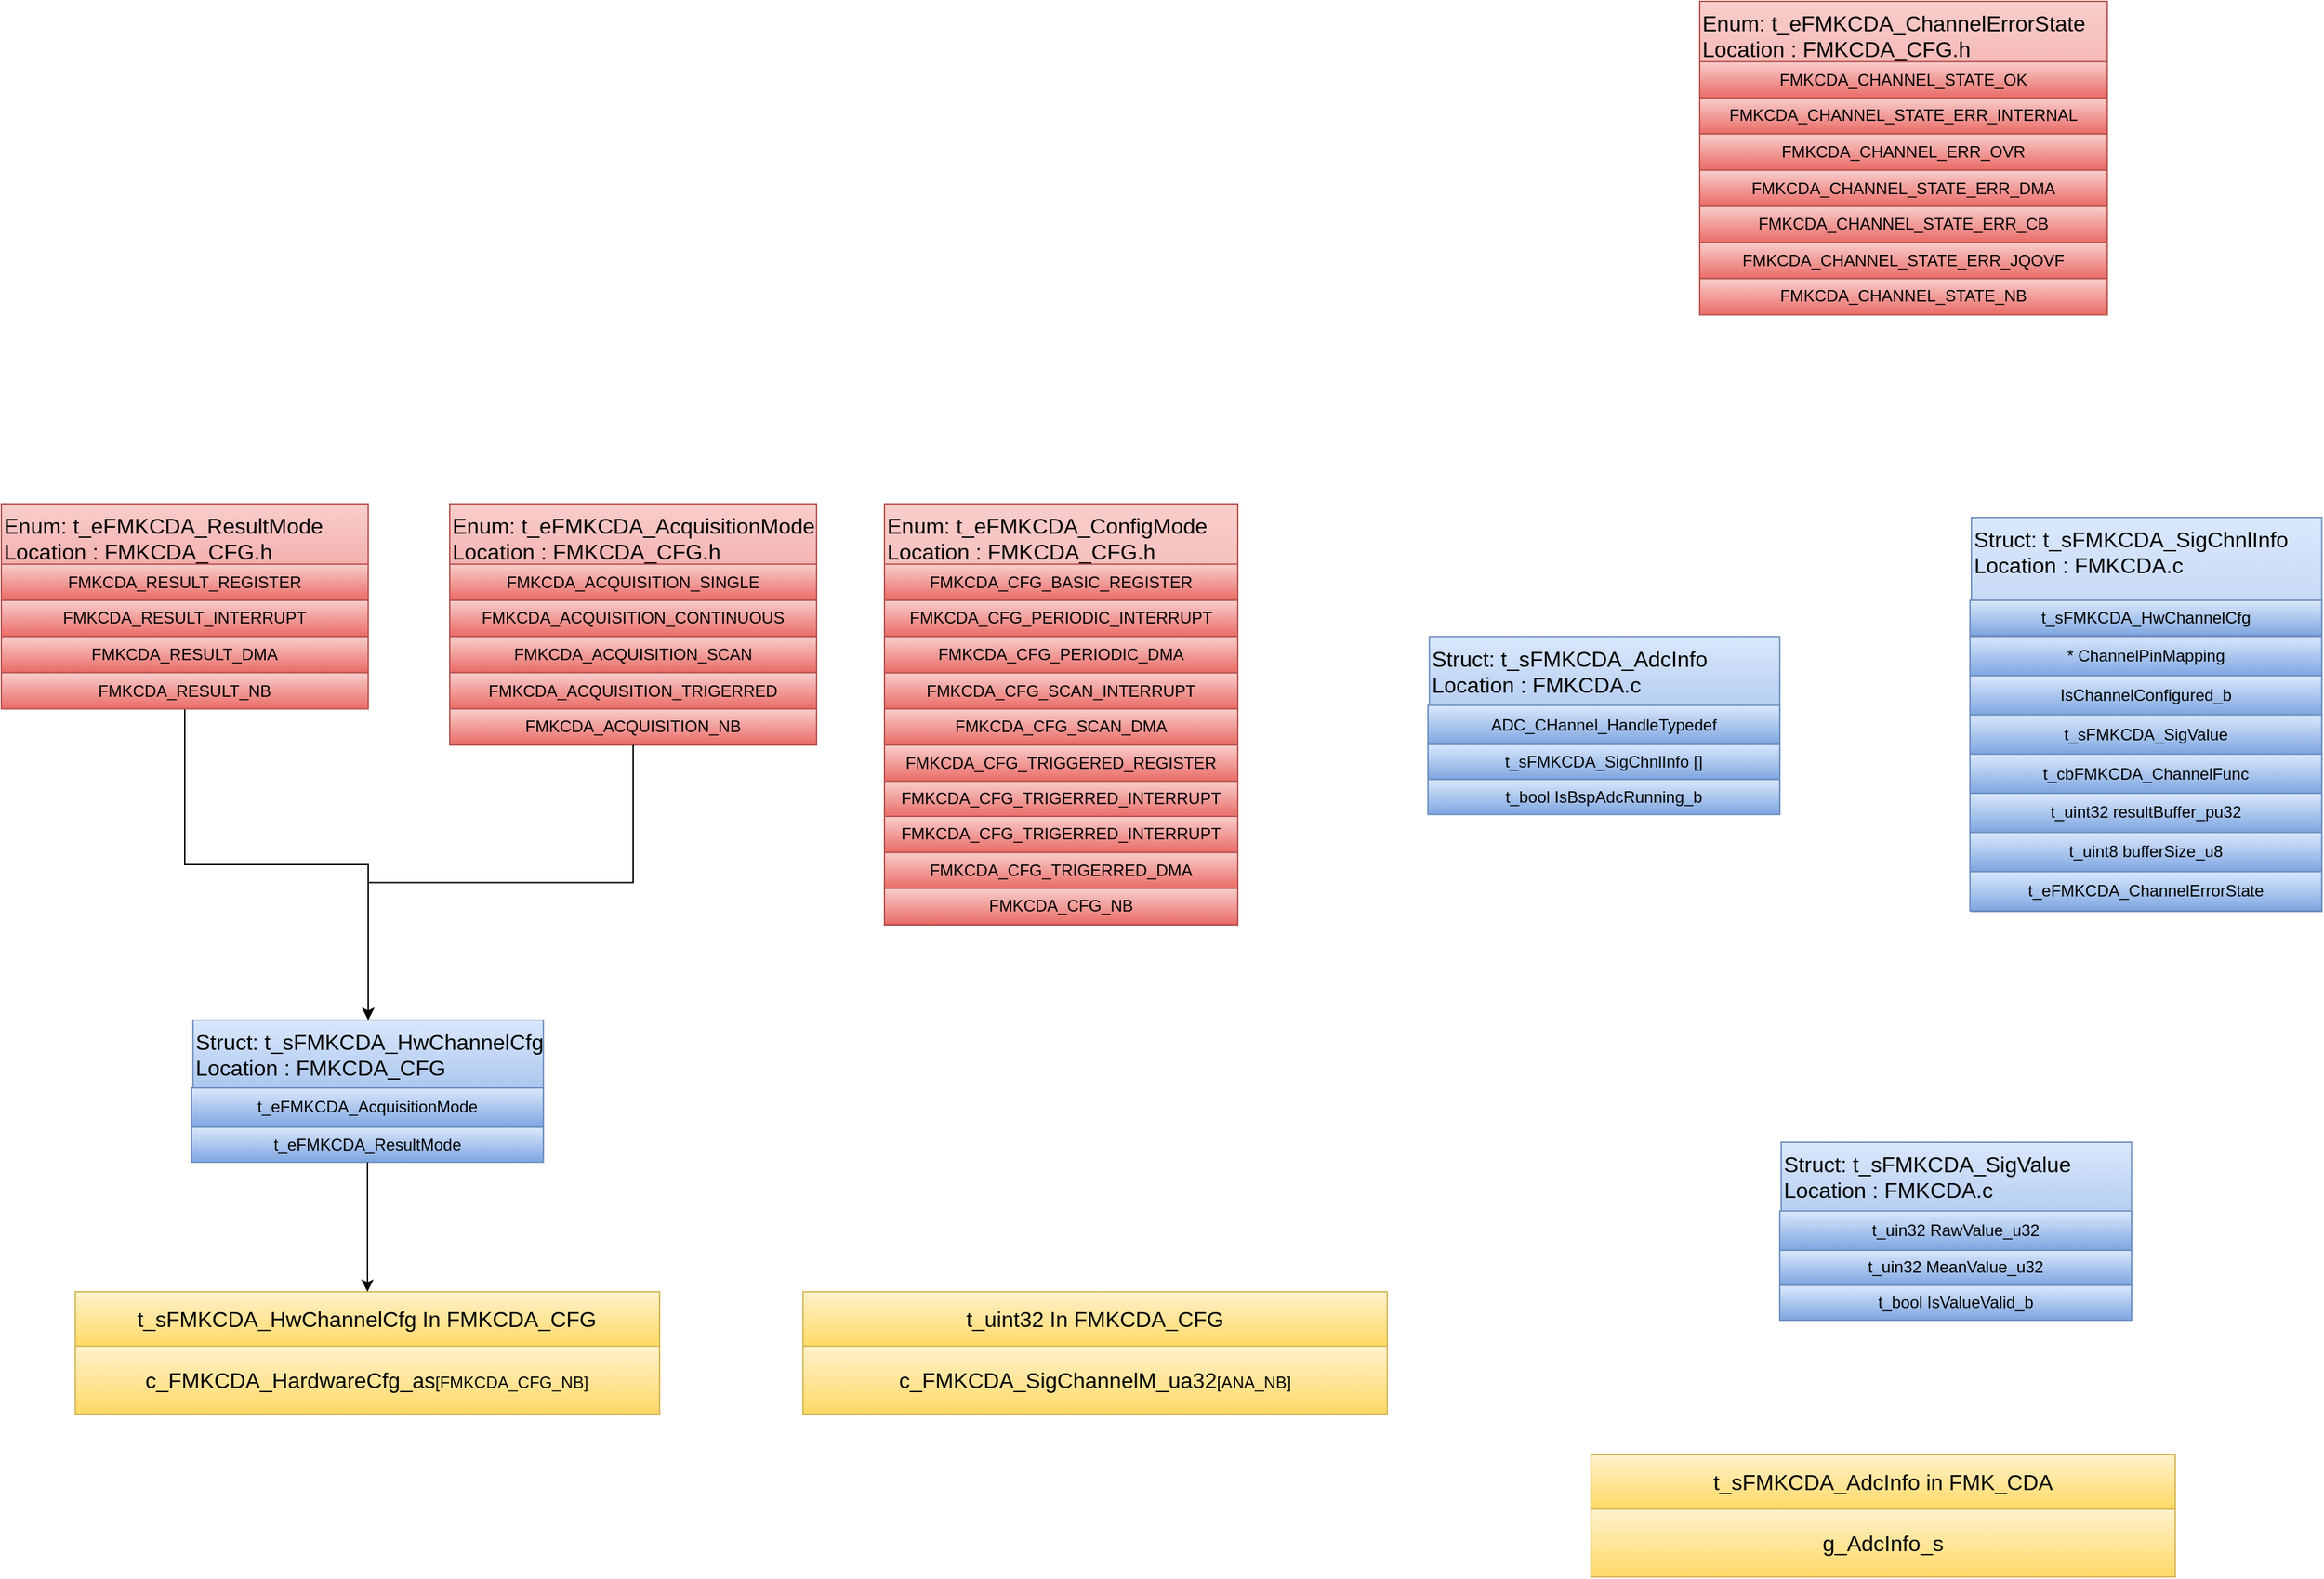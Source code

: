 <mxfile version="24.6.1" type="device" pages="4">
  <diagram name="Types" id="mCxjQRU6cnXl6jHK33Ih">
    <mxGraphModel dx="1420" dy="1991" grid="1" gridSize="10" guides="1" tooltips="1" connect="1" arrows="1" fold="1" page="1" pageScale="1" pageWidth="827" pageHeight="1169" math="0" shadow="0">
      <root>
        <mxCell id="0" />
        <mxCell id="1" parent="0" />
        <mxCell id="GqYi4pi1arAsL5BwQ04q-28" value="" style="group" parent="1" vertex="1" connectable="0">
          <mxGeometry x="380" y="-310" width="270" height="177.515" as="geometry" />
        </mxCell>
        <mxCell id="GqYi4pi1arAsL5BwQ04q-18" value="&lt;span style=&quot;color: rgb(0, 0, 0); text-wrap: nowrap;&quot;&gt;Enum: t_eFMKCDA_AcquisitionMode&lt;/span&gt;&lt;div&gt;&lt;span style=&quot;color: rgb(0, 0, 0); text-wrap: nowrap;&quot;&gt;Location : FMKCDA_CFG.h&lt;/span&gt;&lt;/div&gt;" style="rounded=0;whiteSpace=wrap;html=1;verticalAlign=top;fillColor=#f8cecc;gradientColor=#ea6b66;strokeColor=#b85450;fontSize=16;align=left;container=1;" parent="GqYi4pi1arAsL5BwQ04q-28" vertex="1">
          <mxGeometry width="270" height="170" as="geometry">
            <mxRectangle width="280" height="50" as="alternateBounds" />
          </mxGeometry>
        </mxCell>
        <mxCell id="GqYi4pi1arAsL5BwQ04q-19" value="FMKCDA_ACQUISITION_SINGLE" style="rounded=0;whiteSpace=wrap;html=1;fillColor=#f8cecc;gradientColor=#ea6b66;strokeColor=#b85450;fontColor=#000000;container=0;" parent="GqYi4pi1arAsL5BwQ04q-28" vertex="1">
          <mxGeometry y="44.379" width="270" height="26.627" as="geometry" />
        </mxCell>
        <mxCell id="GqYi4pi1arAsL5BwQ04q-20" value="FMKCDA_ACQUISITION_CONTINUOUS" style="rounded=0;whiteSpace=wrap;html=1;fillColor=#f8cecc;gradientColor=#ea6b66;strokeColor=#b85450;fontColor=#000000;container=0;" parent="GqYi4pi1arAsL5BwQ04q-28" vertex="1">
          <mxGeometry y="71.006" width="270" height="26.627" as="geometry" />
        </mxCell>
        <mxCell id="GqYi4pi1arAsL5BwQ04q-21" value="FMKCDA_ACQUISITION_SCAN" style="rounded=0;whiteSpace=wrap;html=1;fillColor=#f8cecc;gradientColor=#ea6b66;strokeColor=#b85450;fontColor=#000000;container=0;" parent="GqYi4pi1arAsL5BwQ04q-28" vertex="1">
          <mxGeometry y="97.633" width="270" height="26.627" as="geometry" />
        </mxCell>
        <mxCell id="GqYi4pi1arAsL5BwQ04q-22" value="FMKCDA_ACQUISITION_TRIGERRED" style="rounded=0;whiteSpace=wrap;html=1;fillColor=#f8cecc;gradientColor=#ea6b66;strokeColor=#b85450;fontColor=#000000;container=0;" parent="GqYi4pi1arAsL5BwQ04q-28" vertex="1">
          <mxGeometry y="124.261" width="270" height="26.627" as="geometry" />
        </mxCell>
        <mxCell id="GqYi4pi1arAsL5BwQ04q-23" value="FMKCDA_ACQUISITION_NB" style="rounded=0;whiteSpace=wrap;html=1;fillColor=#f8cecc;gradientColor=#ea6b66;strokeColor=#b85450;fontColor=#000000;container=0;" parent="GqYi4pi1arAsL5BwQ04q-28" vertex="1">
          <mxGeometry y="150.888" width="270" height="26.627" as="geometry" />
        </mxCell>
        <mxCell id="GqYi4pi1arAsL5BwQ04q-31" value="&lt;span style=&quot;color: rgb(0, 0, 0); text-wrap: nowrap;&quot;&gt;Enum: t_eFMKCDA_ResultMode&lt;/span&gt;&lt;div&gt;&lt;span style=&quot;color: rgb(0, 0, 0); text-wrap: nowrap;&quot;&gt;Location : FMKCDA_CFG.h&lt;/span&gt;&lt;/div&gt;" style="rounded=0;whiteSpace=wrap;html=1;verticalAlign=top;fillColor=#f8cecc;gradientColor=#ea6b66;strokeColor=#b85450;fontSize=16;align=left;container=1;" parent="1" vertex="1">
          <mxGeometry x="50" y="-310" width="270" height="150" as="geometry">
            <mxRectangle width="280" height="50" as="alternateBounds" />
          </mxGeometry>
        </mxCell>
        <mxCell id="GqYi4pi1arAsL5BwQ04q-32" value="FMKCDA_RESULT_REGISTER" style="rounded=0;whiteSpace=wrap;html=1;fillColor=#f8cecc;gradientColor=#ea6b66;strokeColor=#b85450;fontColor=#000000;container=0;" parent="1" vertex="1">
          <mxGeometry x="50" y="-265.621" width="270" height="26.627" as="geometry" />
        </mxCell>
        <mxCell id="GqYi4pi1arAsL5BwQ04q-33" value="FMKCDA_RESULT_INTERRUPT" style="rounded=0;whiteSpace=wrap;html=1;fillColor=#f8cecc;gradientColor=#ea6b66;strokeColor=#b85450;fontColor=#000000;container=0;" parent="1" vertex="1">
          <mxGeometry x="50" y="-238.994" width="270" height="26.627" as="geometry" />
        </mxCell>
        <mxCell id="GqYi4pi1arAsL5BwQ04q-34" value="FMKCDA_RESULT_DMA" style="rounded=0;whiteSpace=wrap;html=1;fillColor=#f8cecc;gradientColor=#ea6b66;strokeColor=#b85450;fontColor=#000000;container=0;" parent="1" vertex="1">
          <mxGeometry x="50" y="-212.367" width="270" height="26.627" as="geometry" />
        </mxCell>
        <mxCell id="GqYi4pi1arAsL5BwQ04q-48" style="edgeStyle=orthogonalEdgeStyle;rounded=0;orthogonalLoop=1;jettySize=auto;html=1;exitX=0.5;exitY=1;exitDx=0;exitDy=0;" parent="1" source="GqYi4pi1arAsL5BwQ04q-35" target="GqYi4pi1arAsL5BwQ04q-39" edge="1">
          <mxGeometry relative="1" as="geometry" />
        </mxCell>
        <mxCell id="GqYi4pi1arAsL5BwQ04q-35" value="FMKCDA_RESULT_NB" style="rounded=0;whiteSpace=wrap;html=1;fillColor=#f8cecc;gradientColor=#ea6b66;strokeColor=#b85450;fontColor=#000000;container=0;" parent="1" vertex="1">
          <mxGeometry x="50" y="-185.739" width="270" height="26.627" as="geometry" />
        </mxCell>
        <mxCell id="GqYi4pi1arAsL5BwQ04q-47" value="" style="group" parent="1" vertex="1" connectable="0">
          <mxGeometry x="190" y="70" width="258.921" height="104.61" as="geometry" />
        </mxCell>
        <mxCell id="GqYi4pi1arAsL5BwQ04q-39" value="&lt;span style=&quot;color: rgb(0, 0, 0); text-wrap: nowrap;&quot;&gt;Struct: t_sFMKCDA_HwChannelCfg&lt;/span&gt;&lt;div&gt;&lt;span style=&quot;color: rgb(0, 0, 0); text-wrap: nowrap;&quot;&gt;Location : FMKCDA_CFG&lt;/span&gt;&lt;/div&gt;" style="rounded=0;whiteSpace=wrap;html=1;verticalAlign=top;fillColor=#dae8fc;gradientColor=#7ea6e0;strokeColor=#6c8ebf;fontSize=16;align=left;fontStyle=0" parent="GqYi4pi1arAsL5BwQ04q-47" vertex="1">
          <mxGeometry x="1.08" width="257.84" height="100" as="geometry" />
        </mxCell>
        <mxCell id="GqYi4pi1arAsL5BwQ04q-40" value="&lt;span style=&quot;color: rgb(0, 0, 0); text-align: left; text-wrap: nowrap;&quot;&gt;t_eFMKCDA_AcquisitionMode&lt;/span&gt;" style="rounded=0;whiteSpace=wrap;html=1;fillColor=#dae8fc;gradientColor=#7ea6e0;strokeColor=#6c8ebf;fontStyle=0" parent="GqYi4pi1arAsL5BwQ04q-47" vertex="1">
          <mxGeometry y="49.997" width="258.921" height="28.846" as="geometry" />
        </mxCell>
        <mxCell id="GqYi4pi1arAsL5BwQ04q-41" value="&lt;span style=&quot;color: rgb(0, 0, 0); text-align: left; text-wrap: nowrap;&quot;&gt;t_eFMKCDA_ResultMode&lt;/span&gt;" style="rounded=0;whiteSpace=wrap;html=1;fillColor=#dae8fc;gradientColor=#7ea6e0;strokeColor=#6c8ebf;fontStyle=0" parent="GqYi4pi1arAsL5BwQ04q-47" vertex="1">
          <mxGeometry y="78.84" width="258.921" height="25.77" as="geometry" />
        </mxCell>
        <mxCell id="GqYi4pi1arAsL5BwQ04q-49" style="edgeStyle=orthogonalEdgeStyle;rounded=0;orthogonalLoop=1;jettySize=auto;html=1;exitX=0.5;exitY=1;exitDx=0;exitDy=0;entryX=0.5;entryY=0;entryDx=0;entryDy=0;" parent="1" source="GqYi4pi1arAsL5BwQ04q-23" target="GqYi4pi1arAsL5BwQ04q-39" edge="1">
          <mxGeometry relative="1" as="geometry" />
        </mxCell>
        <mxCell id="GqYi4pi1arAsL5BwQ04q-50" value="" style="group" parent="1" vertex="1" connectable="0">
          <mxGeometry x="104.46" y="270" width="430" height="90" as="geometry" />
        </mxCell>
        <mxCell id="GqYi4pi1arAsL5BwQ04q-51" value="" style="rounded=0;whiteSpace=wrap;html=1;fillColor=#fff2cc;gradientColor=#ffd966;strokeColor=#d6b656;fontColor=#000000;" parent="GqYi4pi1arAsL5BwQ04q-50" vertex="1">
          <mxGeometry width="430.0" height="90" as="geometry" />
        </mxCell>
        <mxCell id="GqYi4pi1arAsL5BwQ04q-52" value="&lt;span style=&quot;font-size: 16px; text-align: left; text-wrap: nowrap;&quot;&gt;t_sFMKCDA_HwChannelCfg In FMKCDA_CFG&lt;/span&gt;" style="rounded=0;whiteSpace=wrap;html=1;fillColor=#fff2cc;gradientColor=#ffd966;strokeColor=#d6b656;fontColor=#000000;" parent="GqYi4pi1arAsL5BwQ04q-50" vertex="1">
          <mxGeometry width="430.0" height="40" as="geometry" />
        </mxCell>
        <mxCell id="GqYi4pi1arAsL5BwQ04q-53" value="&lt;span style=&quot;font-size: 16px; text-align: left; text-wrap: nowrap;&quot;&gt;c_FMKCDA_HardwareCfg_as&lt;/span&gt;[FMKCDA_CFG_NB]" style="rounded=0;whiteSpace=wrap;html=1;fillColor=#fff2cc;gradientColor=#ffd966;strokeColor=#d6b656;fontColor=#000000;" parent="GqYi4pi1arAsL5BwQ04q-50" vertex="1">
          <mxGeometry y="40" width="430.0" height="50" as="geometry" />
        </mxCell>
        <mxCell id="GqYi4pi1arAsL5BwQ04q-54" style="edgeStyle=orthogonalEdgeStyle;rounded=0;orthogonalLoop=1;jettySize=auto;html=1;exitX=0.5;exitY=1;exitDx=0;exitDy=0;" parent="1" source="GqYi4pi1arAsL5BwQ04q-41" target="GqYi4pi1arAsL5BwQ04q-52" edge="1">
          <mxGeometry relative="1" as="geometry" />
        </mxCell>
        <mxCell id="GqYi4pi1arAsL5BwQ04q-59" value="" style="group" parent="1" vertex="1" connectable="0">
          <mxGeometry x="700" y="-310" width="260.0" height="310" as="geometry" />
        </mxCell>
        <mxCell id="GqYi4pi1arAsL5BwQ04q-2" value="&lt;span style=&quot;color: rgb(0, 0, 0); text-wrap: nowrap;&quot;&gt;Enum: t_eFMKCDA_ConfigMode&lt;/span&gt;&lt;div&gt;&lt;span style=&quot;color: rgb(0, 0, 0); text-wrap: nowrap;&quot;&gt;Location : FMKCDA_CFG.h&lt;/span&gt;&lt;/div&gt;" style="rounded=0;whiteSpace=wrap;html=1;verticalAlign=top;fillColor=#f8cecc;gradientColor=#ea6b66;strokeColor=#b85450;fontSize=16;align=left;container=0;" parent="GqYi4pi1arAsL5BwQ04q-59" vertex="1">
          <mxGeometry width="260.0" height="310" as="geometry">
            <mxRectangle width="280" height="50" as="alternateBounds" />
          </mxGeometry>
        </mxCell>
        <mxCell id="GqYi4pi1arAsL5BwQ04q-3" value="FMKCDA_CFG_BASIC_REGISTER" style="rounded=0;whiteSpace=wrap;html=1;fillColor=#f8cecc;gradientColor=#ea6b66;strokeColor=#b85450;fontColor=#000000;container=0;" parent="GqYi4pi1arAsL5BwQ04q-59" vertex="1">
          <mxGeometry y="44.379" width="260.0" height="26.627" as="geometry" />
        </mxCell>
        <mxCell id="GqYi4pi1arAsL5BwQ04q-4" value="FMKCDA_CFG_PERIODIC_INTERRUPT" style="rounded=0;whiteSpace=wrap;html=1;fillColor=#f8cecc;gradientColor=#ea6b66;strokeColor=#b85450;fontColor=#000000;container=0;" parent="GqYi4pi1arAsL5BwQ04q-59" vertex="1">
          <mxGeometry y="71.006" width="260.0" height="26.627" as="geometry" />
        </mxCell>
        <mxCell id="GqYi4pi1arAsL5BwQ04q-6" value="FMKCDA_CFG_SCAN_INTERRUPT" style="rounded=0;whiteSpace=wrap;html=1;fillColor=#f8cecc;gradientColor=#ea6b66;strokeColor=#b85450;fontColor=#000000;container=0;" parent="GqYi4pi1arAsL5BwQ04q-59" vertex="1">
          <mxGeometry y="124.261" width="260.0" height="26.627" as="geometry" />
        </mxCell>
        <mxCell id="GqYi4pi1arAsL5BwQ04q-7" value="FMKCDA_CFG_SCAN_DMA" style="rounded=0;whiteSpace=wrap;html=1;fillColor=#f8cecc;gradientColor=#ea6b66;strokeColor=#b85450;fontColor=#000000;container=0;" parent="GqYi4pi1arAsL5BwQ04q-59" vertex="1">
          <mxGeometry y="150.888" width="260.0" height="26.627" as="geometry" />
        </mxCell>
        <mxCell id="GqYi4pi1arAsL5BwQ04q-8" value="FMKCDA_CFG_TRIGGERED_REGISTER" style="rounded=0;whiteSpace=wrap;html=1;fillColor=#f8cecc;gradientColor=#ea6b66;strokeColor=#b85450;fontColor=#000000;container=0;" parent="GqYi4pi1arAsL5BwQ04q-59" vertex="1">
          <mxGeometry y="177.515" width="260.0" height="26.627" as="geometry" />
        </mxCell>
        <mxCell id="GqYi4pi1arAsL5BwQ04q-9" value="FMKCDA_CFG_TRIGERRED_INTERRUPT" style="rounded=0;whiteSpace=wrap;html=1;fillColor=#f8cecc;gradientColor=#ea6b66;strokeColor=#b85450;fontColor=#000000;container=0;" parent="GqYi4pi1arAsL5BwQ04q-59" vertex="1">
          <mxGeometry y="204.143" width="260.0" height="26.627" as="geometry" />
        </mxCell>
        <mxCell id="GqYi4pi1arAsL5BwQ04q-10" value="FMKCDA_CFG_TRIGERRED_INTERRUPT" style="rounded=0;whiteSpace=wrap;html=1;fillColor=#f8cecc;gradientColor=#ea6b66;strokeColor=#b85450;fontColor=#000000;container=0;" parent="GqYi4pi1arAsL5BwQ04q-59" vertex="1">
          <mxGeometry y="230.003" width="260.0" height="26.627" as="geometry" />
        </mxCell>
        <mxCell id="GqYi4pi1arAsL5BwQ04q-11" value="FMKCDA_CFG_TRIGERRED_DMA" style="rounded=0;whiteSpace=wrap;html=1;fillColor=#f8cecc;gradientColor=#ea6b66;strokeColor=#b85450;fontColor=#000000;container=0;" parent="GqYi4pi1arAsL5BwQ04q-59" vertex="1">
          <mxGeometry y="256.633" width="260.0" height="26.627" as="geometry" />
        </mxCell>
        <mxCell id="GqYi4pi1arAsL5BwQ04q-29" value="FMKCDA_CFG_NB" style="rounded=0;whiteSpace=wrap;html=1;fillColor=#f8cecc;gradientColor=#ea6b66;strokeColor=#b85450;fontColor=#000000;container=0;" parent="GqYi4pi1arAsL5BwQ04q-59" vertex="1">
          <mxGeometry y="283.003" width="260.0" height="26.627" as="geometry" />
        </mxCell>
        <mxCell id="GqYi4pi1arAsL5BwQ04q-5" value="FMKCDA_CFG_PERIODIC_DMA" style="rounded=0;whiteSpace=wrap;html=1;fillColor=#f8cecc;gradientColor=#ea6b66;strokeColor=#b85450;fontColor=#000000;container=0;" parent="GqYi4pi1arAsL5BwQ04q-59" vertex="1">
          <mxGeometry y="97.633" width="260.0" height="26.627" as="geometry" />
        </mxCell>
        <mxCell id="GqYi4pi1arAsL5BwQ04q-76" value="" style="group" parent="1" vertex="1" connectable="0">
          <mxGeometry x="640" y="270" width="430" height="90" as="geometry" />
        </mxCell>
        <mxCell id="GqYi4pi1arAsL5BwQ04q-77" value="" style="rounded=0;whiteSpace=wrap;html=1;fillColor=#fff2cc;gradientColor=#ffd966;strokeColor=#d6b656;fontColor=#000000;" parent="GqYi4pi1arAsL5BwQ04q-76" vertex="1">
          <mxGeometry width="430.0" height="90" as="geometry" />
        </mxCell>
        <mxCell id="GqYi4pi1arAsL5BwQ04q-78" value="&lt;span style=&quot;font-size: 16px; text-align: left; text-wrap: nowrap;&quot;&gt;t_uint32 In FMKCDA_CFG&lt;/span&gt;" style="rounded=0;whiteSpace=wrap;html=1;fillColor=#fff2cc;gradientColor=#ffd966;strokeColor=#d6b656;fontColor=#000000;" parent="GqYi4pi1arAsL5BwQ04q-76" vertex="1">
          <mxGeometry width="430.0" height="40" as="geometry" />
        </mxCell>
        <mxCell id="GqYi4pi1arAsL5BwQ04q-79" value="&lt;span style=&quot;font-size: 16px; text-align: left; text-wrap: nowrap;&quot;&gt;c_FMKCDA_SigChannelM_ua32&lt;/span&gt;[ANA_NB]" style="rounded=0;whiteSpace=wrap;html=1;fillColor=#fff2cc;gradientColor=#ffd966;strokeColor=#d6b656;fontColor=#000000;" parent="GqYi4pi1arAsL5BwQ04q-76" vertex="1">
          <mxGeometry y="40" width="430.0" height="50" as="geometry" />
        </mxCell>
        <mxCell id="GqYi4pi1arAsL5BwQ04q-106" value="" style="group" parent="1" vertex="1" connectable="0">
          <mxGeometry x="1300" y="-680" width="300" height="230.78" as="geometry" />
        </mxCell>
        <mxCell id="GqYi4pi1arAsL5BwQ04q-96" value="&lt;span style=&quot;color: rgb(0, 0, 0); text-wrap: nowrap;&quot;&gt;Enum: t_eFMKCDA_ChannelErrorState&lt;/span&gt;&lt;div&gt;&lt;span style=&quot;color: rgb(0, 0, 0); text-wrap: nowrap;&quot;&gt;Location : FMKCDA_CFG.h&lt;/span&gt;&lt;/div&gt;" style="rounded=0;whiteSpace=wrap;html=1;verticalAlign=top;fillColor=#f8cecc;gradientColor=#ea6b66;strokeColor=#b85450;fontSize=16;align=left;container=0;" parent="GqYi4pi1arAsL5BwQ04q-106" vertex="1">
          <mxGeometry width="300" height="220" as="geometry">
            <mxRectangle width="280" height="50" as="alternateBounds" />
          </mxGeometry>
        </mxCell>
        <mxCell id="GqYi4pi1arAsL5BwQ04q-97" value="FMKCDA_CHANNEL_STATE_OK" style="rounded=0;whiteSpace=wrap;html=1;fillColor=#f8cecc;gradientColor=#ea6b66;strokeColor=#b85450;fontColor=#000000;container=0;" parent="GqYi4pi1arAsL5BwQ04q-106" vertex="1">
          <mxGeometry y="44.38" width="300" height="26.628" as="geometry" />
        </mxCell>
        <mxCell id="GqYi4pi1arAsL5BwQ04q-98" value="FMKCDA_CHANNEL_STATE_ERR_INTERNAL" style="rounded=0;whiteSpace=wrap;html=1;fillColor=#f8cecc;gradientColor=#ea6b66;strokeColor=#b85450;fontColor=#000000;container=0;" parent="GqYi4pi1arAsL5BwQ04q-106" vertex="1">
          <mxGeometry y="71.008" width="300" height="26.628" as="geometry" />
        </mxCell>
        <mxCell id="GqYi4pi1arAsL5BwQ04q-99" value="FMKCDA_CHANNEL_ERR_OVR" style="rounded=0;whiteSpace=wrap;html=1;fillColor=#f8cecc;gradientColor=#ea6b66;strokeColor=#b85450;fontColor=#000000;container=0;" parent="GqYi4pi1arAsL5BwQ04q-106" vertex="1">
          <mxGeometry y="97.636" width="300" height="26.628" as="geometry" />
        </mxCell>
        <mxCell id="GqYi4pi1arAsL5BwQ04q-100" value="FMKCDA_CHANNEL_STATE_ERR_DMA" style="rounded=0;whiteSpace=wrap;html=1;fillColor=#f8cecc;gradientColor=#ea6b66;strokeColor=#b85450;fontColor=#000000;container=0;" parent="GqYi4pi1arAsL5BwQ04q-106" vertex="1">
          <mxGeometry y="124.264" width="300" height="26.628" as="geometry" />
        </mxCell>
        <mxCell id="GqYi4pi1arAsL5BwQ04q-101" value="FMKCDA_CHANNEL_STATE_ERR_CB" style="rounded=0;whiteSpace=wrap;html=1;fillColor=#f8cecc;gradientColor=#ea6b66;strokeColor=#b85450;fontColor=#000000;container=0;" parent="GqYi4pi1arAsL5BwQ04q-106" vertex="1">
          <mxGeometry y="150.892" width="300" height="26.628" as="geometry" />
        </mxCell>
        <mxCell id="GqYi4pi1arAsL5BwQ04q-102" value="FMKCDA_CHANNEL_STATE_ERR_JQOVF" style="rounded=0;whiteSpace=wrap;html=1;fillColor=#f8cecc;gradientColor=#ea6b66;strokeColor=#b85450;fontColor=#000000;container=0;" parent="GqYi4pi1arAsL5BwQ04q-106" vertex="1">
          <mxGeometry y="177.522" width="300" height="26.628" as="geometry" />
        </mxCell>
        <mxCell id="GqYi4pi1arAsL5BwQ04q-104" value="FMKCDA_CHANNEL_STATE_NB" style="rounded=0;whiteSpace=wrap;html=1;fillColor=#f8cecc;gradientColor=#ea6b66;strokeColor=#b85450;fontColor=#000000;container=0;" parent="GqYi4pi1arAsL5BwQ04q-106" vertex="1">
          <mxGeometry y="204.152" width="300" height="26.628" as="geometry" />
        </mxCell>
        <mxCell id="9kTj7aBQRixBP0iQqbYa-6" value="" style="group" parent="1" vertex="1" connectable="0">
          <mxGeometry x="1100" y="-212.36" width="258.921" height="131.01" as="geometry" />
        </mxCell>
        <mxCell id="GqYi4pi1arAsL5BwQ04q-81" value="&lt;span style=&quot;color: rgb(0, 0, 0); text-wrap: nowrap;&quot;&gt;Struct: t_sFMKCDA_AdcInfo&lt;/span&gt;&lt;div&gt;&lt;span style=&quot;color: rgb(0, 0, 0); text-wrap: nowrap;&quot;&gt;Location : FMKCDA.c&lt;/span&gt;&lt;/div&gt;" style="rounded=0;whiteSpace=wrap;html=1;verticalAlign=top;fillColor=#dae8fc;gradientColor=#7ea6e0;strokeColor=#6c8ebf;fontSize=16;align=left;fontStyle=0" parent="9kTj7aBQRixBP0iQqbYa-6" vertex="1">
          <mxGeometry x="1.08" width="257.84" height="130" as="geometry" />
        </mxCell>
        <mxCell id="GqYi4pi1arAsL5BwQ04q-82" value="&lt;span style=&quot;color: rgb(0, 0, 0); text-align: left; text-wrap: nowrap;&quot;&gt;ADC_CHannel_HandleTypedef&lt;/span&gt;" style="rounded=0;whiteSpace=wrap;html=1;fillColor=#dae8fc;gradientColor=#7ea6e0;strokeColor=#6c8ebf;fontStyle=0" parent="9kTj7aBQRixBP0iQqbYa-6" vertex="1">
          <mxGeometry y="50.627" width="258.921" height="28.846" as="geometry" />
        </mxCell>
        <mxCell id="GqYi4pi1arAsL5BwQ04q-91" value="&lt;span style=&quot;color: rgb(0, 0, 0); text-align: left; text-wrap: nowrap;&quot;&gt;t_sFMKCDA_SigChnlInfo []&lt;/span&gt;" style="rounded=0;whiteSpace=wrap;html=1;fillColor=#dae8fc;gradientColor=#7ea6e0;strokeColor=#6c8ebf;fontStyle=0" parent="9kTj7aBQRixBP0iQqbYa-6" vertex="1">
          <mxGeometry x="2.274e-13" y="79.47" width="258.921" height="25.77" as="geometry" />
        </mxCell>
        <mxCell id="GqYi4pi1arAsL5BwQ04q-92" value="&lt;span style=&quot;color: rgb(0, 0, 0); text-align: left; text-wrap: nowrap;&quot;&gt;t_bool IsBspAdcRunning_b&lt;/span&gt;" style="rounded=0;whiteSpace=wrap;html=1;fillColor=#dae8fc;gradientColor=#7ea6e0;strokeColor=#6c8ebf;fontStyle=0" parent="9kTj7aBQRixBP0iQqbYa-6" vertex="1">
          <mxGeometry x="2.274e-13" y="105.24" width="258.921" height="25.77" as="geometry" />
        </mxCell>
        <mxCell id="9kTj7aBQRixBP0iQqbYa-7" value="" style="group" parent="1" vertex="1" connectable="0">
          <mxGeometry x="1358.92" y="160" width="258.921" height="131.01" as="geometry" />
        </mxCell>
        <mxCell id="9kTj7aBQRixBP0iQqbYa-8" value="&lt;span style=&quot;color: rgb(0, 0, 0); text-wrap: nowrap;&quot;&gt;Struct: t_sFMKCDA_SigValue&lt;/span&gt;&lt;div&gt;&lt;span style=&quot;color: rgb(0, 0, 0); text-wrap: nowrap;&quot;&gt;Location : FMKCDA.c&lt;/span&gt;&lt;/div&gt;" style="rounded=0;whiteSpace=wrap;html=1;verticalAlign=top;fillColor=#dae8fc;gradientColor=#7ea6e0;strokeColor=#6c8ebf;fontSize=16;align=left;fontStyle=0" parent="9kTj7aBQRixBP0iQqbYa-7" vertex="1">
          <mxGeometry x="1.08" width="257.84" height="130" as="geometry" />
        </mxCell>
        <mxCell id="9kTj7aBQRixBP0iQqbYa-9" value="&lt;span style=&quot;color: rgb(0, 0, 0); text-align: left; text-wrap: nowrap;&quot;&gt;t_uin32 RawValue_u32&lt;/span&gt;" style="rounded=0;whiteSpace=wrap;html=1;fillColor=#dae8fc;gradientColor=#7ea6e0;strokeColor=#6c8ebf;fontStyle=0" parent="9kTj7aBQRixBP0iQqbYa-7" vertex="1">
          <mxGeometry y="50.627" width="258.921" height="28.846" as="geometry" />
        </mxCell>
        <mxCell id="9kTj7aBQRixBP0iQqbYa-10" value="&lt;span style=&quot;color: rgb(0, 0, 0); text-align: left; text-wrap: nowrap;&quot;&gt;t_uin32 MeanValue_u32&lt;/span&gt;" style="rounded=0;whiteSpace=wrap;html=1;fillColor=#dae8fc;gradientColor=#7ea6e0;strokeColor=#6c8ebf;fontStyle=0" parent="9kTj7aBQRixBP0iQqbYa-7" vertex="1">
          <mxGeometry x="2.274e-13" y="79.47" width="258.921" height="25.77" as="geometry" />
        </mxCell>
        <mxCell id="9kTj7aBQRixBP0iQqbYa-11" value="&lt;span style=&quot;color: rgb(0, 0, 0); text-align: left; text-wrap: nowrap;&quot;&gt;t_bool IsValueValid_b&lt;/span&gt;" style="rounded=0;whiteSpace=wrap;html=1;fillColor=#dae8fc;gradientColor=#7ea6e0;strokeColor=#6c8ebf;fontStyle=0" parent="9kTj7aBQRixBP0iQqbYa-7" vertex="1">
          <mxGeometry x="2.274e-13" y="105.24" width="258.921" height="25.77" as="geometry" />
        </mxCell>
        <mxCell id="7iErL5QG6vWOKsonP4YJ-1" value="" style="group" vertex="1" connectable="0" parent="1">
          <mxGeometry x="1498.92" y="-300" width="258.921" height="290" as="geometry" />
        </mxCell>
        <mxCell id="GqYi4pi1arAsL5BwQ04q-84" value="&lt;span style=&quot;color: rgb(0, 0, 0); text-wrap: nowrap;&quot;&gt;Struct: t_sFMKCDA_SigChnlInfo&lt;/span&gt;&lt;div&gt;&lt;span style=&quot;color: rgb(0, 0, 0); text-wrap: nowrap;&quot;&gt;Location : FMKCDA.c&lt;/span&gt;&lt;/div&gt;" style="rounded=0;whiteSpace=wrap;html=1;verticalAlign=top;fillColor=#dae8fc;gradientColor=#7ea6e0;strokeColor=#6c8ebf;fontSize=16;align=left;fontStyle=0" parent="7iErL5QG6vWOKsonP4YJ-1" vertex="1">
          <mxGeometry x="1.08" width="257.84" height="290" as="geometry" />
        </mxCell>
        <mxCell id="GqYi4pi1arAsL5BwQ04q-85" value="&lt;div style=&quot;text-align: left;&quot;&gt;&lt;span style=&quot;background-color: initial; text-wrap: nowrap;&quot;&gt;&lt;font color=&quot;#000000&quot;&gt;* ChannelPinMapping&lt;/font&gt;&lt;/span&gt;&lt;/div&gt;" style="rounded=0;whiteSpace=wrap;html=1;fillColor=#dae8fc;gradientColor=#7ea6e0;strokeColor=#6c8ebf;fontStyle=0" parent="7iErL5QG6vWOKsonP4YJ-1" vertex="1">
          <mxGeometry y="87.637" width="258.921" height="28.846" as="geometry" />
        </mxCell>
        <mxCell id="GqYi4pi1arAsL5BwQ04q-83" value="&lt;span style=&quot;color: rgb(0, 0, 0); text-align: left; text-wrap: nowrap;&quot;&gt;t_sFMKCDA_HwChannelCfg&lt;/span&gt;" style="rounded=0;whiteSpace=wrap;html=1;fillColor=#dae8fc;gradientColor=#7ea6e0;strokeColor=#6c8ebf;fontStyle=0" parent="7iErL5QG6vWOKsonP4YJ-1" vertex="1">
          <mxGeometry y="61.01" width="258.921" height="25.77" as="geometry" />
        </mxCell>
        <mxCell id="GqYi4pi1arAsL5BwQ04q-87" value="&lt;div style=&quot;text-align: left;&quot;&gt;&lt;font color=&quot;#000000&quot;&gt;&lt;span style=&quot;text-wrap: nowrap;&quot;&gt;IsChannelConfigured_b&lt;/span&gt;&lt;/font&gt;&lt;/div&gt;" style="rounded=0;whiteSpace=wrap;html=1;fillColor=#dae8fc;gradientColor=#7ea6e0;strokeColor=#6c8ebf;fontStyle=0" parent="7iErL5QG6vWOKsonP4YJ-1" vertex="1">
          <mxGeometry y="116.487" width="258.921" height="28.846" as="geometry" />
        </mxCell>
        <mxCell id="GqYi4pi1arAsL5BwQ04q-89" value="&lt;div style=&quot;text-align: left;&quot;&gt;&lt;span style=&quot;color: rgb(0, 0, 0); text-wrap: nowrap;&quot;&gt;t_sFMKCDA_SigValue&lt;/span&gt;&lt;br&gt;&lt;/div&gt;" style="rounded=0;whiteSpace=wrap;html=1;fillColor=#dae8fc;gradientColor=#7ea6e0;strokeColor=#6c8ebf;fontStyle=0" parent="7iErL5QG6vWOKsonP4YJ-1" vertex="1">
          <mxGeometry y="145.337" width="258.921" height="28.846" as="geometry" />
        </mxCell>
        <mxCell id="GqYi4pi1arAsL5BwQ04q-90" value="&lt;div style=&quot;text-align: left;&quot;&gt;&lt;font color=&quot;#000000&quot;&gt;&lt;span style=&quot;text-wrap: nowrap;&quot;&gt;t_cbFMKCDA_ChannelFunc&lt;/span&gt;&lt;/font&gt;&lt;/div&gt;" style="rounded=0;whiteSpace=wrap;html=1;fillColor=#dae8fc;gradientColor=#7ea6e0;strokeColor=#6c8ebf;fontStyle=0" parent="7iErL5QG6vWOKsonP4YJ-1" vertex="1">
          <mxGeometry y="174.187" width="258.921" height="28.846" as="geometry" />
        </mxCell>
        <mxCell id="GqYi4pi1arAsL5BwQ04q-93" value="&lt;div style=&quot;text-align: left;&quot;&gt;&lt;font color=&quot;#000000&quot;&gt;&lt;span style=&quot;text-wrap: nowrap;&quot;&gt;t_uint32 resultBuffer_pu32&lt;/span&gt;&lt;/font&gt;&lt;/div&gt;" style="rounded=0;whiteSpace=wrap;html=1;fillColor=#dae8fc;gradientColor=#7ea6e0;strokeColor=#6c8ebf;fontStyle=0" parent="7iErL5QG6vWOKsonP4YJ-1" vertex="1">
          <mxGeometry y="203.037" width="258.921" height="28.846" as="geometry" />
        </mxCell>
        <mxCell id="GqYi4pi1arAsL5BwQ04q-94" value="&lt;div style=&quot;text-align: left;&quot;&gt;&lt;font color=&quot;#000000&quot;&gt;&lt;span style=&quot;text-wrap: nowrap;&quot;&gt;t_uint8 bufferSize_u8&lt;/span&gt;&lt;/font&gt;&lt;/div&gt;" style="rounded=0;whiteSpace=wrap;html=1;fillColor=#dae8fc;gradientColor=#7ea6e0;strokeColor=#6c8ebf;fontStyle=0" parent="7iErL5QG6vWOKsonP4YJ-1" vertex="1">
          <mxGeometry y="231.887" width="258.921" height="28.846" as="geometry" />
        </mxCell>
        <mxCell id="GqYi4pi1arAsL5BwQ04q-107" value="&lt;div style=&quot;text-align: left;&quot;&gt;&lt;span style=&quot;color: rgb(0, 0, 0); text-wrap: nowrap;&quot;&gt;t_eFMKCDA_ChannelErrorState&lt;/span&gt;&lt;br&gt;&lt;/div&gt;" style="rounded=0;whiteSpace=wrap;html=1;fillColor=#dae8fc;gradientColor=#7ea6e0;strokeColor=#6c8ebf;fontStyle=0" parent="7iErL5QG6vWOKsonP4YJ-1" vertex="1">
          <mxGeometry y="260.737" width="258.921" height="28.846" as="geometry" />
        </mxCell>
        <mxCell id="7iErL5QG6vWOKsonP4YJ-2" value="" style="group" vertex="1" connectable="0" parent="1">
          <mxGeometry x="1220" y="390" width="430" height="90" as="geometry" />
        </mxCell>
        <mxCell id="7iErL5QG6vWOKsonP4YJ-3" value="" style="rounded=0;whiteSpace=wrap;html=1;fillColor=#fff2cc;gradientColor=#ffd966;strokeColor=#d6b656;fontColor=#000000;" vertex="1" parent="7iErL5QG6vWOKsonP4YJ-2">
          <mxGeometry width="430.0" height="90" as="geometry" />
        </mxCell>
        <mxCell id="7iErL5QG6vWOKsonP4YJ-4" value="&lt;span style=&quot;font-size: 16px; text-align: left; text-wrap: nowrap;&quot;&gt;t_sFMKCDA_AdcInfo in FMK_CDA&lt;/span&gt;" style="rounded=0;whiteSpace=wrap;html=1;fillColor=#fff2cc;gradientColor=#ffd966;strokeColor=#d6b656;fontColor=#000000;" vertex="1" parent="7iErL5QG6vWOKsonP4YJ-2">
          <mxGeometry width="430.0" height="40" as="geometry" />
        </mxCell>
        <mxCell id="7iErL5QG6vWOKsonP4YJ-5" value="&lt;div style=&quot;text-align: left;&quot;&gt;&lt;span style=&quot;background-color: initial; font-size: 16px; text-wrap: nowrap;&quot;&gt;g_AdcInfo_s&lt;/span&gt;&lt;/div&gt;" style="rounded=0;whiteSpace=wrap;html=1;fillColor=#fff2cc;gradientColor=#ffd966;strokeColor=#d6b656;fontColor=#000000;" vertex="1" parent="7iErL5QG6vWOKsonP4YJ-2">
          <mxGeometry y="40" width="430.0" height="50" as="geometry" />
        </mxCell>
      </root>
    </mxGraphModel>
  </diagram>
  <diagram id="5fsb9ECAU7GwNzSoTywj" name="Static API">
    <mxGraphModel dx="1420" dy="822" grid="1" gridSize="10" guides="1" tooltips="1" connect="1" arrows="1" fold="1" page="1" pageScale="1" pageWidth="827" pageHeight="1169" math="0" shadow="0">
      <root>
        <mxCell id="0" />
        <mxCell id="1" parent="0" />
      </root>
    </mxGraphModel>
  </diagram>
  <diagram id="52EYobTrtjUM5cLBcKHn" name="API">
    <mxGraphModel dx="2247" dy="1991" grid="1" gridSize="10" guides="1" tooltips="1" connect="1" arrows="1" fold="1" page="1" pageScale="1" pageWidth="827" pageHeight="1169" math="0" shadow="0">
      <root>
        <mxCell id="0" />
        <mxCell id="1" parent="0" />
        <mxCell id="giPsWPKzGk80J-NVjffv-1" value="" style="group" parent="1" vertex="1" connectable="0">
          <mxGeometry x="-330" y="-520" width="560" height="160" as="geometry" />
        </mxCell>
        <mxCell id="giPsWPKzGk80J-NVjffv-2" value="Set une input en mode digital, regarder si cette pin est déjà connfigurer avant&amp;nbsp;" style="rounded=0;whiteSpace=wrap;html=1;fillColor=#d5e8d4;gradientColor=#97d077;strokeColor=#82b366;fontColor=#000000;align=left;" parent="giPsWPKzGk80J-NVjffv-1" vertex="1">
          <mxGeometry width="560" height="160" as="geometry" />
        </mxCell>
        <mxCell id="giPsWPKzGk80J-NVjffv-3" value="&lt;div style=&quot;text-align: left;&quot;&gt;&lt;span style=&quot;background-color: initial;&quot;&gt;FMK&lt;span style=&quot;text-wrap: nowrap;&quot;&gt;CDA_ SetAdcChannelCfg(t_eFMKIO_InAnaSig,&amp;nbsp;&amp;nbsp;&lt;/span&gt;&lt;/span&gt;&lt;span style=&quot;text-wrap: nowrap; background-color: initial;&quot;&gt;t_eFMKCDA_AcquisitionMode,&lt;/span&gt;&lt;/div&gt;&lt;div style=&quot;text-align: left;&quot;&gt;&lt;span style=&quot;text-wrap: nowrap;&quot;&gt;&lt;span style=&quot;white-space: pre;&quot;&gt;&#x9;&lt;/span&gt;t_eFMKCDA_ResultMode)&lt;/span&gt;&lt;span style=&quot;text-wrap: nowrap; background-color: initial;&quot;&gt;&lt;br&gt;&lt;/span&gt;&lt;/div&gt;" style="rounded=0;whiteSpace=wrap;html=1;fillColor=#d5e8d4;gradientColor=#97d077;strokeColor=#82b366;fontColor=#000000;" parent="giPsWPKzGk80J-NVjffv-1" vertex="1">
          <mxGeometry width="560" height="40" as="geometry" />
        </mxCell>
        <mxCell id="IHcoDDxIroEgJuOTC5YH-1" value="" style="group" parent="1" vertex="1" connectable="0">
          <mxGeometry x="310" y="-520" width="560" height="160" as="geometry" />
        </mxCell>
        <mxCell id="IHcoDDxIroEgJuOTC5YH-2" value="Set une input en mode digital, regarder si cette pin est déjà connfigurer avant&amp;nbsp;" style="rounded=0;whiteSpace=wrap;html=1;fillColor=#d5e8d4;gradientColor=#97d077;strokeColor=#82b366;fontColor=#000000;align=left;" parent="IHcoDDxIroEgJuOTC5YH-1" vertex="1">
          <mxGeometry width="560" height="160" as="geometry" />
        </mxCell>
        <mxCell id="IHcoDDxIroEgJuOTC5YH-3" value="&lt;div style=&quot;text-align: left;&quot;&gt;&lt;span style=&quot;background-color: initial;&quot;&gt;FMK&lt;span style=&quot;text-wrap: nowrap;&quot;&gt;CDA_ GeAnaMeasure(t_eFMKIO_InAnaSig,&amp;nbsp;&amp;nbsp;&lt;/span&gt;&lt;/span&gt;&lt;span style=&quot;text-wrap: nowrap; background-color: initial;&quot;&gt;t&lt;/span&gt;&lt;span style=&quot;text-wrap: nowrap; background-color: initial;&quot;&gt;_sFMKCDA_SigValue&lt;/span&gt;&lt;span style=&quot;background-color: initial; text-wrap: nowrap;&quot;&gt;)&lt;/span&gt;&lt;/div&gt;" style="rounded=0;whiteSpace=wrap;html=1;fillColor=#d5e8d4;gradientColor=#97d077;strokeColor=#82b366;fontColor=#000000;" parent="IHcoDDxIroEgJuOTC5YH-1" vertex="1">
          <mxGeometry width="560" height="40" as="geometry" />
        </mxCell>
        <mxCell id="fEK6G9rPvpDyqao3rbVO-1" value="" style="group" vertex="1" connectable="0" parent="1">
          <mxGeometry x="507" y="-890" width="560" height="160" as="geometry" />
        </mxCell>
        <mxCell id="fEK6G9rPvpDyqao3rbVO-2" value="" style="rounded=0;whiteSpace=wrap;html=1;fillColor=#d5e8d4;gradientColor=#97d077;strokeColor=#82b366;fontColor=#000000;align=left;" vertex="1" parent="fEK6G9rPvpDyqao3rbVO-1">
          <mxGeometry width="560" height="160" as="geometry" />
        </mxCell>
        <mxCell id="fEK6G9rPvpDyqao3rbVO-3" value="FMKCDA_Cyclic" style="rounded=0;whiteSpace=wrap;html=1;fillColor=#d5e8d4;gradientColor=#97d077;strokeColor=#82b366;fontColor=#000000;" vertex="1" parent="fEK6G9rPvpDyqao3rbVO-1">
          <mxGeometry width="560" height="40" as="geometry" />
        </mxCell>
        <mxCell id="fEK6G9rPvpDyqao3rbVO-4" value="" style="group" vertex="1" connectable="0" parent="1">
          <mxGeometry x="-480" y="-890" width="560" height="160" as="geometry" />
        </mxCell>
        <mxCell id="fEK6G9rPvpDyqao3rbVO-5" value="" style="rounded=0;whiteSpace=wrap;html=1;fillColor=#d5e8d4;gradientColor=#97d077;strokeColor=#82b366;fontColor=#000000;align=left;" vertex="1" parent="fEK6G9rPvpDyqao3rbVO-4">
          <mxGeometry width="560" height="160" as="geometry" />
        </mxCell>
        <mxCell id="fEK6G9rPvpDyqao3rbVO-6" value="FMKCDA_Init" style="rounded=0;whiteSpace=wrap;html=1;fillColor=#d5e8d4;gradientColor=#97d077;strokeColor=#82b366;fontColor=#000000;" vertex="1" parent="fEK6G9rPvpDyqao3rbVO-4">
          <mxGeometry width="560" height="40" as="geometry" />
        </mxCell>
      </root>
    </mxGraphModel>
  </diagram>
  <diagram id="iumOGL_I_F42yoZjpXE9" name="Page-4">
    <mxGraphModel dx="1537" dy="411" grid="1" gridSize="10" guides="1" tooltips="1" connect="1" arrows="1" fold="1" page="1" pageScale="1" pageWidth="827" pageHeight="1169" math="0" shadow="0">
      <root>
        <mxCell id="0" />
        <mxCell id="1" parent="0" />
        <mxCell id="jM5ImoAIAH9fqg9ncucl-1" value="&lt;div style=&quot;color: rgb(0, 0, 0); text-align: left;&quot;&gt;&lt;span style=&quot;background-color: initial;&quot;&gt;FMK&lt;span style=&quot;text-wrap: nowrap;&quot;&gt;CDA_ SetAdcChannelCfg(t_eFMKIO_InAnaSig,&amp;nbsp;&amp;nbsp;&lt;/span&gt;&lt;/span&gt;&lt;span style=&quot;text-wrap: nowrap; background-color: initial;&quot;&gt;t_eFMKCDA_AcquisitionMode,&amp;nbsp;&lt;/span&gt;&lt;span style=&quot;text-wrap: nowrap; background-color: initial;&quot;&gt;t_eFMKCDA_ResultMode)&lt;/span&gt;&lt;/div&gt;" style="rounded=0;whiteSpace=wrap;html=1;fillColor=#647687;fontColor=#ffffff;strokeColor=#314354;" vertex="1" parent="1">
          <mxGeometry x="-375" y="20" width="750" height="60" as="geometry" />
        </mxCell>
        <mxCell id="PZ9NwsfJbi0galreD_k7-1" value="Start" style="ellipse;whiteSpace=wrap;html=1;aspect=fixed;fillColor=#f5f5f5;fontColor=#333333;strokeColor=#666666;" vertex="1" parent="1">
          <mxGeometry x="-40" y="130" width="80" height="80" as="geometry" />
        </mxCell>
        <mxCell id="PZ9NwsfJbi0galreD_k7-2" value="Stop" style="ellipse;whiteSpace=wrap;html=1;aspect=fixed;fillColor=#f5f5f5;fontColor=#333333;strokeColor=#666666;" vertex="1" parent="1">
          <mxGeometry x="-40" y="1040" width="80" height="80" as="geometry" />
        </mxCell>
      </root>
    </mxGraphModel>
  </diagram>
</mxfile>
